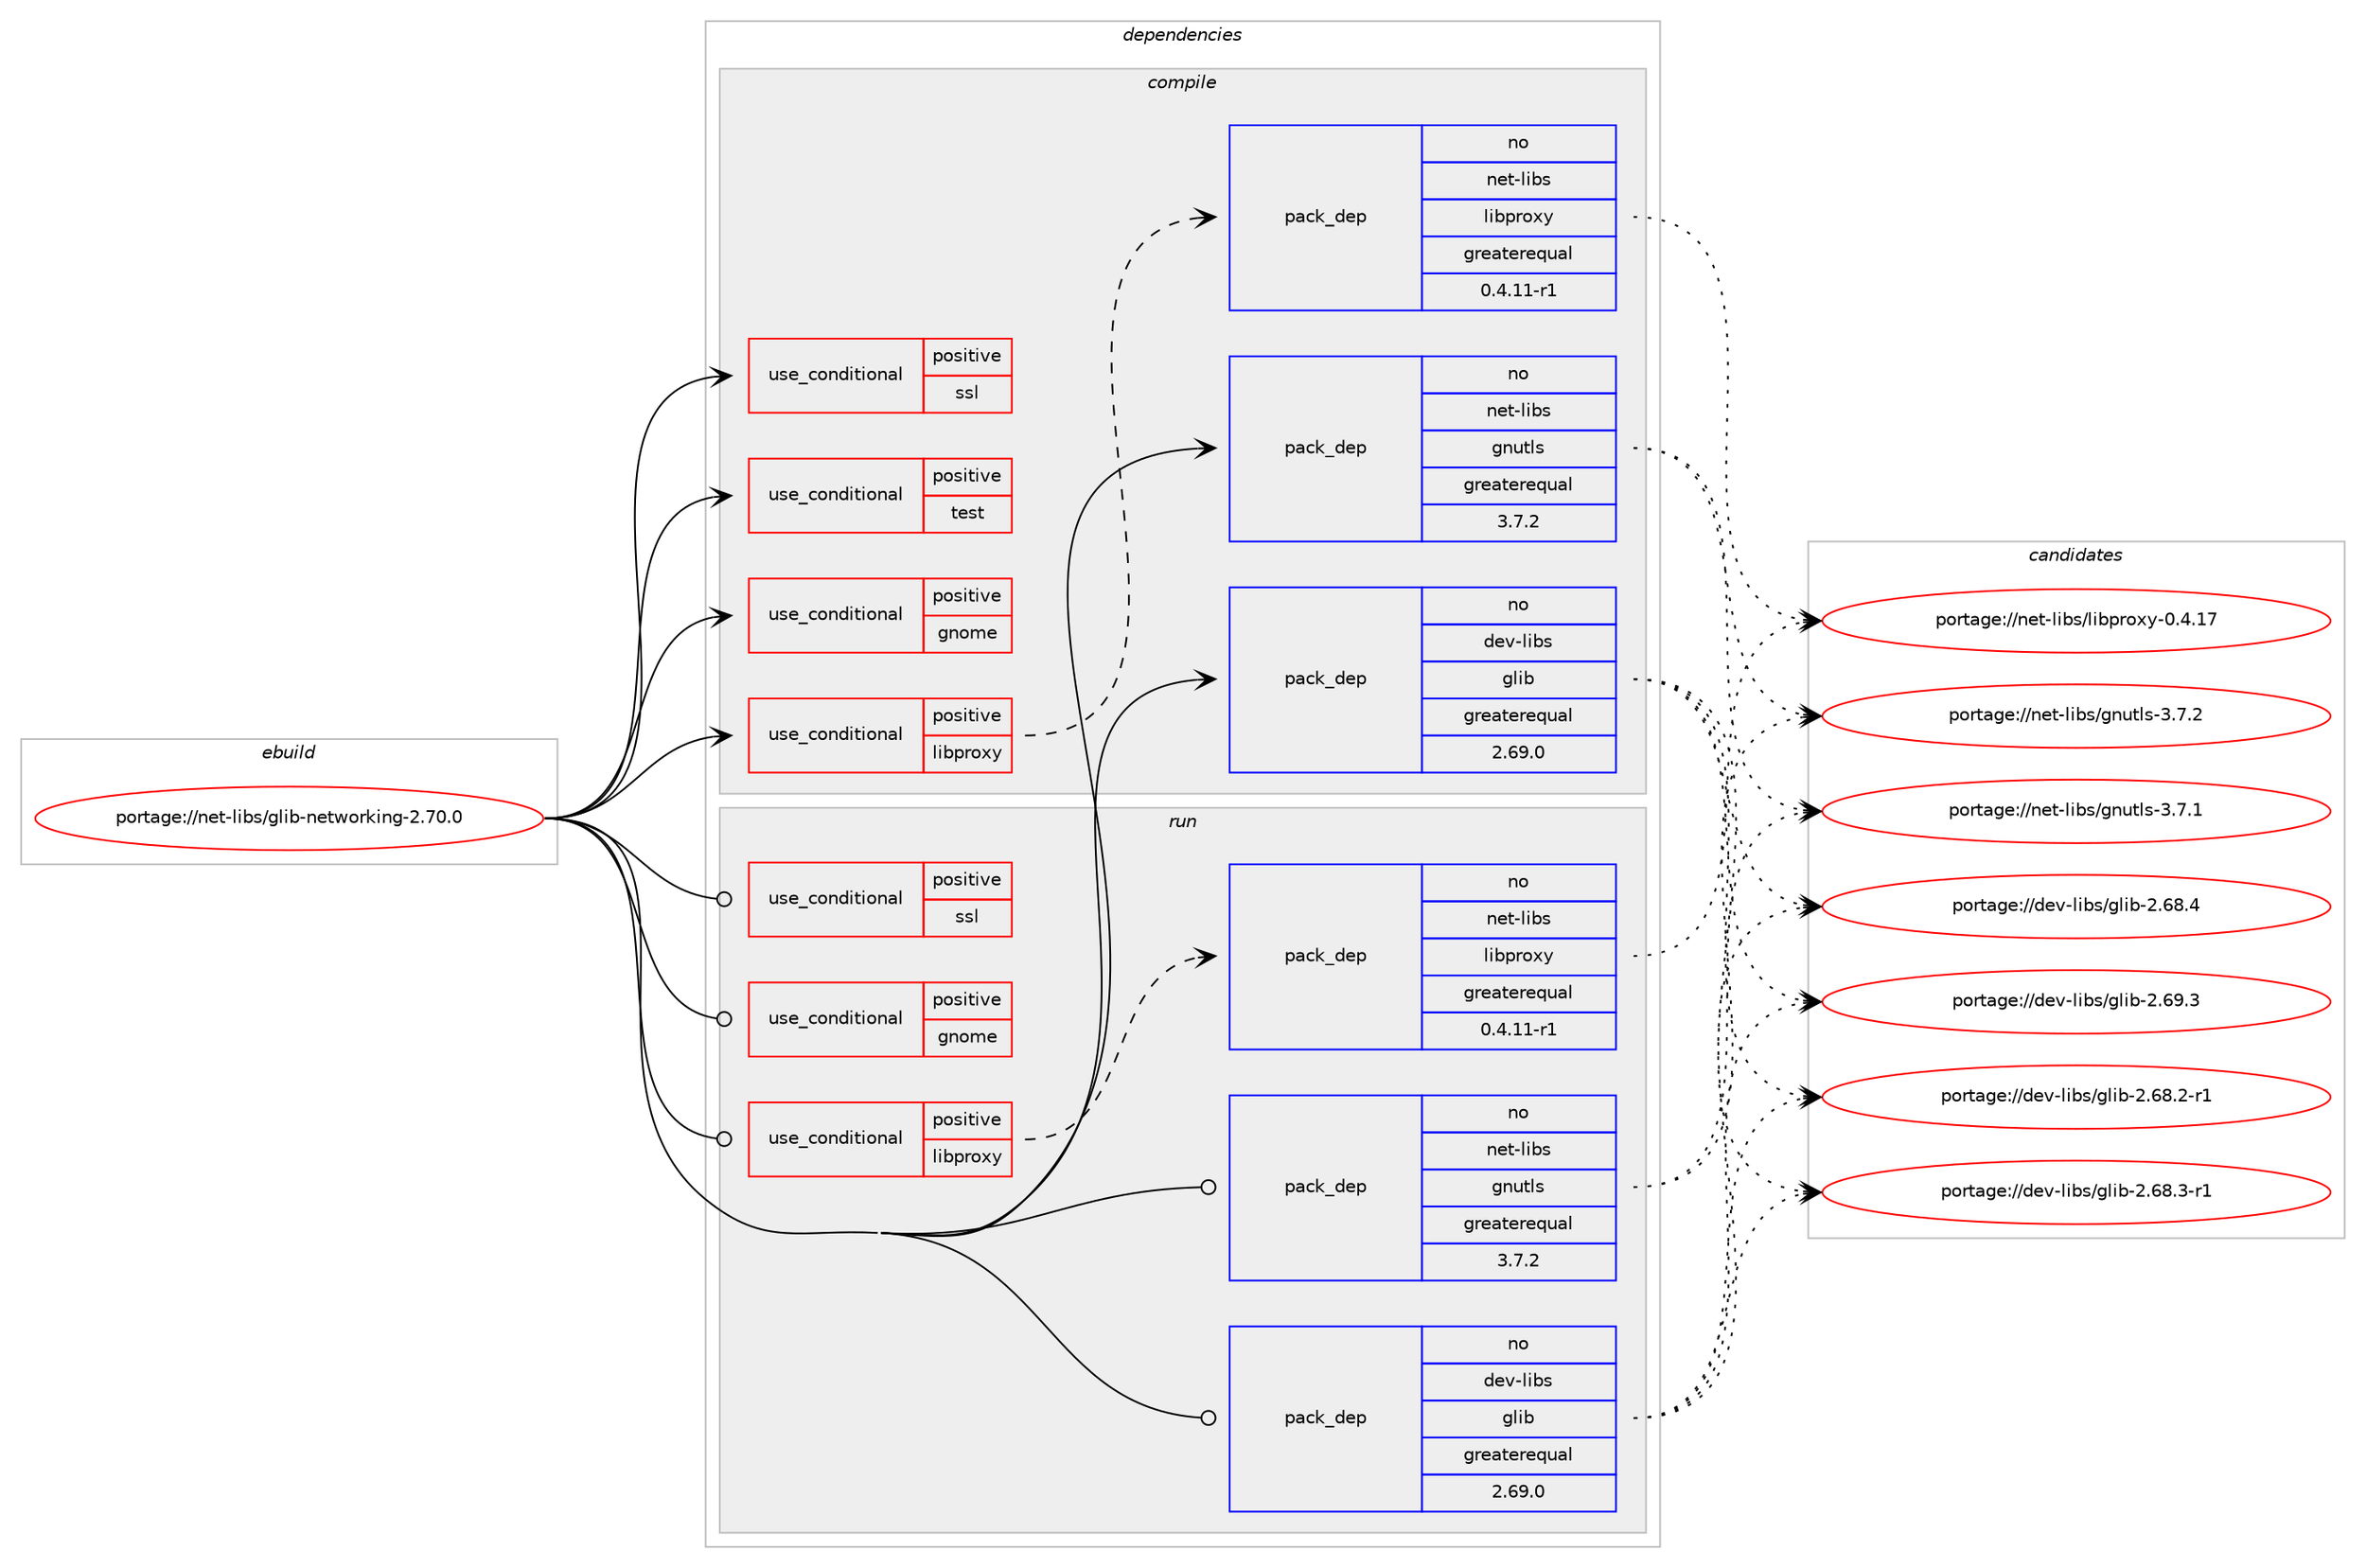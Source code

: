 digraph prolog {

# *************
# Graph options
# *************

newrank=true;
concentrate=true;
compound=true;
graph [rankdir=LR,fontname=Helvetica,fontsize=10,ranksep=1.5];#, ranksep=2.5, nodesep=0.2];
edge  [arrowhead=vee];
node  [fontname=Helvetica,fontsize=10];

# **********
# The ebuild
# **********

subgraph cluster_leftcol {
color=gray;
rank=same;
label=<<i>ebuild</i>>;
id [label="portage://net-libs/glib-networking-2.70.0", color=red, width=4, href="../net-libs/glib-networking-2.70.0.svg"];
}

# ****************
# The dependencies
# ****************

subgraph cluster_midcol {
color=gray;
label=<<i>dependencies</i>>;
subgraph cluster_compile {
fillcolor="#eeeeee";
style=filled;
label=<<i>compile</i>>;
subgraph cond116 {
dependency188 [label=<<TABLE BORDER="0" CELLBORDER="1" CELLSPACING="0" CELLPADDING="4"><TR><TD ROWSPAN="3" CELLPADDING="10">use_conditional</TD></TR><TR><TD>positive</TD></TR><TR><TD>gnome</TD></TR></TABLE>>, shape=none, color=red];
# *** BEGIN UNKNOWN DEPENDENCY TYPE (TODO) ***
# dependency188 -> package_dependency(portage://net-libs/glib-networking-2.70.0,install,no,gnome-base,gsettings-desktop-schemas,none,[,,],[],[])
# *** END UNKNOWN DEPENDENCY TYPE (TODO) ***

}
id:e -> dependency188:w [weight=20,style="solid",arrowhead="vee"];
subgraph cond117 {
dependency189 [label=<<TABLE BORDER="0" CELLBORDER="1" CELLSPACING="0" CELLPADDING="4"><TR><TD ROWSPAN="3" CELLPADDING="10">use_conditional</TD></TR><TR><TD>positive</TD></TR><TR><TD>libproxy</TD></TR></TABLE>>, shape=none, color=red];
subgraph pack70 {
dependency190 [label=<<TABLE BORDER="0" CELLBORDER="1" CELLSPACING="0" CELLPADDING="4" WIDTH="220"><TR><TD ROWSPAN="6" CELLPADDING="30">pack_dep</TD></TR><TR><TD WIDTH="110">no</TD></TR><TR><TD>net-libs</TD></TR><TR><TD>libproxy</TD></TR><TR><TD>greaterequal</TD></TR><TR><TD>0.4.11-r1</TD></TR></TABLE>>, shape=none, color=blue];
}
dependency189:e -> dependency190:w [weight=20,style="dashed",arrowhead="vee"];
}
id:e -> dependency189:w [weight=20,style="solid",arrowhead="vee"];
subgraph cond118 {
dependency191 [label=<<TABLE BORDER="0" CELLBORDER="1" CELLSPACING="0" CELLPADDING="4"><TR><TD ROWSPAN="3" CELLPADDING="10">use_conditional</TD></TR><TR><TD>positive</TD></TR><TR><TD>ssl</TD></TR></TABLE>>, shape=none, color=red];
# *** BEGIN UNKNOWN DEPENDENCY TYPE (TODO) ***
# dependency191 -> package_dependency(portage://net-libs/glib-networking-2.70.0,install,no,app-misc,ca-certificates,none,[,,],[],[])
# *** END UNKNOWN DEPENDENCY TYPE (TODO) ***

}
id:e -> dependency191:w [weight=20,style="solid",arrowhead="vee"];
subgraph cond119 {
dependency192 [label=<<TABLE BORDER="0" CELLBORDER="1" CELLSPACING="0" CELLPADDING="4"><TR><TD ROWSPAN="3" CELLPADDING="10">use_conditional</TD></TR><TR><TD>positive</TD></TR><TR><TD>test</TD></TR></TABLE>>, shape=none, color=red];
# *** BEGIN UNKNOWN DEPENDENCY TYPE (TODO) ***
# dependency192 -> package_dependency(portage://net-libs/glib-networking-2.70.0,install,no,net-libs,gnutls,none,[,,],[],[use(enable(pkcs11),none)])
# *** END UNKNOWN DEPENDENCY TYPE (TODO) ***

}
id:e -> dependency192:w [weight=20,style="solid",arrowhead="vee"];
subgraph pack71 {
dependency193 [label=<<TABLE BORDER="0" CELLBORDER="1" CELLSPACING="0" CELLPADDING="4" WIDTH="220"><TR><TD ROWSPAN="6" CELLPADDING="30">pack_dep</TD></TR><TR><TD WIDTH="110">no</TD></TR><TR><TD>dev-libs</TD></TR><TR><TD>glib</TD></TR><TR><TD>greaterequal</TD></TR><TR><TD>2.69.0</TD></TR></TABLE>>, shape=none, color=blue];
}
id:e -> dependency193:w [weight=20,style="solid",arrowhead="vee"];
# *** BEGIN UNKNOWN DEPENDENCY TYPE (TODO) ***
# id -> package_dependency(portage://net-libs/glib-networking-2.70.0,install,no,dev-util,desktop-file-utils,none,[,,],[],[])
# *** END UNKNOWN DEPENDENCY TYPE (TODO) ***

subgraph pack72 {
dependency194 [label=<<TABLE BORDER="0" CELLBORDER="1" CELLSPACING="0" CELLPADDING="4" WIDTH="220"><TR><TD ROWSPAN="6" CELLPADDING="30">pack_dep</TD></TR><TR><TD WIDTH="110">no</TD></TR><TR><TD>net-libs</TD></TR><TR><TD>gnutls</TD></TR><TR><TD>greaterequal</TD></TR><TR><TD>3.7.2</TD></TR></TABLE>>, shape=none, color=blue];
}
id:e -> dependency194:w [weight=20,style="solid",arrowhead="vee"];
# *** BEGIN UNKNOWN DEPENDENCY TYPE (TODO) ***
# id -> package_dependency(portage://net-libs/glib-networking-2.70.0,install,no,x11-misc,shared-mime-info,none,[,,],[],[])
# *** END UNKNOWN DEPENDENCY TYPE (TODO) ***

}
subgraph cluster_compileandrun {
fillcolor="#eeeeee";
style=filled;
label=<<i>compile and run</i>>;
}
subgraph cluster_run {
fillcolor="#eeeeee";
style=filled;
label=<<i>run</i>>;
subgraph cond120 {
dependency195 [label=<<TABLE BORDER="0" CELLBORDER="1" CELLSPACING="0" CELLPADDING="4"><TR><TD ROWSPAN="3" CELLPADDING="10">use_conditional</TD></TR><TR><TD>positive</TD></TR><TR><TD>gnome</TD></TR></TABLE>>, shape=none, color=red];
# *** BEGIN UNKNOWN DEPENDENCY TYPE (TODO) ***
# dependency195 -> package_dependency(portage://net-libs/glib-networking-2.70.0,run,no,gnome-base,gsettings-desktop-schemas,none,[,,],[],[])
# *** END UNKNOWN DEPENDENCY TYPE (TODO) ***

}
id:e -> dependency195:w [weight=20,style="solid",arrowhead="odot"];
subgraph cond121 {
dependency196 [label=<<TABLE BORDER="0" CELLBORDER="1" CELLSPACING="0" CELLPADDING="4"><TR><TD ROWSPAN="3" CELLPADDING="10">use_conditional</TD></TR><TR><TD>positive</TD></TR><TR><TD>libproxy</TD></TR></TABLE>>, shape=none, color=red];
subgraph pack73 {
dependency197 [label=<<TABLE BORDER="0" CELLBORDER="1" CELLSPACING="0" CELLPADDING="4" WIDTH="220"><TR><TD ROWSPAN="6" CELLPADDING="30">pack_dep</TD></TR><TR><TD WIDTH="110">no</TD></TR><TR><TD>net-libs</TD></TR><TR><TD>libproxy</TD></TR><TR><TD>greaterequal</TD></TR><TR><TD>0.4.11-r1</TD></TR></TABLE>>, shape=none, color=blue];
}
dependency196:e -> dependency197:w [weight=20,style="dashed",arrowhead="vee"];
}
id:e -> dependency196:w [weight=20,style="solid",arrowhead="odot"];
subgraph cond122 {
dependency198 [label=<<TABLE BORDER="0" CELLBORDER="1" CELLSPACING="0" CELLPADDING="4"><TR><TD ROWSPAN="3" CELLPADDING="10">use_conditional</TD></TR><TR><TD>positive</TD></TR><TR><TD>ssl</TD></TR></TABLE>>, shape=none, color=red];
# *** BEGIN UNKNOWN DEPENDENCY TYPE (TODO) ***
# dependency198 -> package_dependency(portage://net-libs/glib-networking-2.70.0,run,no,app-misc,ca-certificates,none,[,,],[],[])
# *** END UNKNOWN DEPENDENCY TYPE (TODO) ***

}
id:e -> dependency198:w [weight=20,style="solid",arrowhead="odot"];
subgraph pack74 {
dependency199 [label=<<TABLE BORDER="0" CELLBORDER="1" CELLSPACING="0" CELLPADDING="4" WIDTH="220"><TR><TD ROWSPAN="6" CELLPADDING="30">pack_dep</TD></TR><TR><TD WIDTH="110">no</TD></TR><TR><TD>dev-libs</TD></TR><TR><TD>glib</TD></TR><TR><TD>greaterequal</TD></TR><TR><TD>2.69.0</TD></TR></TABLE>>, shape=none, color=blue];
}
id:e -> dependency199:w [weight=20,style="solid",arrowhead="odot"];
subgraph pack75 {
dependency200 [label=<<TABLE BORDER="0" CELLBORDER="1" CELLSPACING="0" CELLPADDING="4" WIDTH="220"><TR><TD ROWSPAN="6" CELLPADDING="30">pack_dep</TD></TR><TR><TD WIDTH="110">no</TD></TR><TR><TD>net-libs</TD></TR><TR><TD>gnutls</TD></TR><TR><TD>greaterequal</TD></TR><TR><TD>3.7.2</TD></TR></TABLE>>, shape=none, color=blue];
}
id:e -> dependency200:w [weight=20,style="solid",arrowhead="odot"];
}
}

# **************
# The candidates
# **************

subgraph cluster_choices {
rank=same;
color=gray;
label=<<i>candidates</i>>;

subgraph choice70 {
color=black;
nodesep=1;
choice1101011164510810598115471081059811211411112012145484652464955 [label="portage://net-libs/libproxy-0.4.17", color=red, width=4,href="../net-libs/libproxy-0.4.17.svg"];
dependency190:e -> choice1101011164510810598115471081059811211411112012145484652464955:w [style=dotted,weight="100"];
}
subgraph choice71 {
color=black;
nodesep=1;
choice10010111845108105981154710310810598455046545646504511449 [label="portage://dev-libs/glib-2.68.2-r1", color=red, width=4,href="../dev-libs/glib-2.68.2-r1.svg"];
choice10010111845108105981154710310810598455046545646514511449 [label="portage://dev-libs/glib-2.68.3-r1", color=red, width=4,href="../dev-libs/glib-2.68.3-r1.svg"];
choice1001011184510810598115471031081059845504654564652 [label="portage://dev-libs/glib-2.68.4", color=red, width=4,href="../dev-libs/glib-2.68.4.svg"];
choice1001011184510810598115471031081059845504654574651 [label="portage://dev-libs/glib-2.69.3", color=red, width=4,href="../dev-libs/glib-2.69.3.svg"];
dependency193:e -> choice10010111845108105981154710310810598455046545646504511449:w [style=dotted,weight="100"];
dependency193:e -> choice10010111845108105981154710310810598455046545646514511449:w [style=dotted,weight="100"];
dependency193:e -> choice1001011184510810598115471031081059845504654564652:w [style=dotted,weight="100"];
dependency193:e -> choice1001011184510810598115471031081059845504654574651:w [style=dotted,weight="100"];
}
subgraph choice72 {
color=black;
nodesep=1;
choice110101116451081059811547103110117116108115455146554649 [label="portage://net-libs/gnutls-3.7.1", color=red, width=4,href="../net-libs/gnutls-3.7.1.svg"];
choice110101116451081059811547103110117116108115455146554650 [label="portage://net-libs/gnutls-3.7.2", color=red, width=4,href="../net-libs/gnutls-3.7.2.svg"];
dependency194:e -> choice110101116451081059811547103110117116108115455146554649:w [style=dotted,weight="100"];
dependency194:e -> choice110101116451081059811547103110117116108115455146554650:w [style=dotted,weight="100"];
}
subgraph choice73 {
color=black;
nodesep=1;
choice1101011164510810598115471081059811211411112012145484652464955 [label="portage://net-libs/libproxy-0.4.17", color=red, width=4,href="../net-libs/libproxy-0.4.17.svg"];
dependency197:e -> choice1101011164510810598115471081059811211411112012145484652464955:w [style=dotted,weight="100"];
}
subgraph choice74 {
color=black;
nodesep=1;
choice10010111845108105981154710310810598455046545646504511449 [label="portage://dev-libs/glib-2.68.2-r1", color=red, width=4,href="../dev-libs/glib-2.68.2-r1.svg"];
choice10010111845108105981154710310810598455046545646514511449 [label="portage://dev-libs/glib-2.68.3-r1", color=red, width=4,href="../dev-libs/glib-2.68.3-r1.svg"];
choice1001011184510810598115471031081059845504654564652 [label="portage://dev-libs/glib-2.68.4", color=red, width=4,href="../dev-libs/glib-2.68.4.svg"];
choice1001011184510810598115471031081059845504654574651 [label="portage://dev-libs/glib-2.69.3", color=red, width=4,href="../dev-libs/glib-2.69.3.svg"];
dependency199:e -> choice10010111845108105981154710310810598455046545646504511449:w [style=dotted,weight="100"];
dependency199:e -> choice10010111845108105981154710310810598455046545646514511449:w [style=dotted,weight="100"];
dependency199:e -> choice1001011184510810598115471031081059845504654564652:w [style=dotted,weight="100"];
dependency199:e -> choice1001011184510810598115471031081059845504654574651:w [style=dotted,weight="100"];
}
subgraph choice75 {
color=black;
nodesep=1;
choice110101116451081059811547103110117116108115455146554649 [label="portage://net-libs/gnutls-3.7.1", color=red, width=4,href="../net-libs/gnutls-3.7.1.svg"];
choice110101116451081059811547103110117116108115455146554650 [label="portage://net-libs/gnutls-3.7.2", color=red, width=4,href="../net-libs/gnutls-3.7.2.svg"];
dependency200:e -> choice110101116451081059811547103110117116108115455146554649:w [style=dotted,weight="100"];
dependency200:e -> choice110101116451081059811547103110117116108115455146554650:w [style=dotted,weight="100"];
}
}

}
